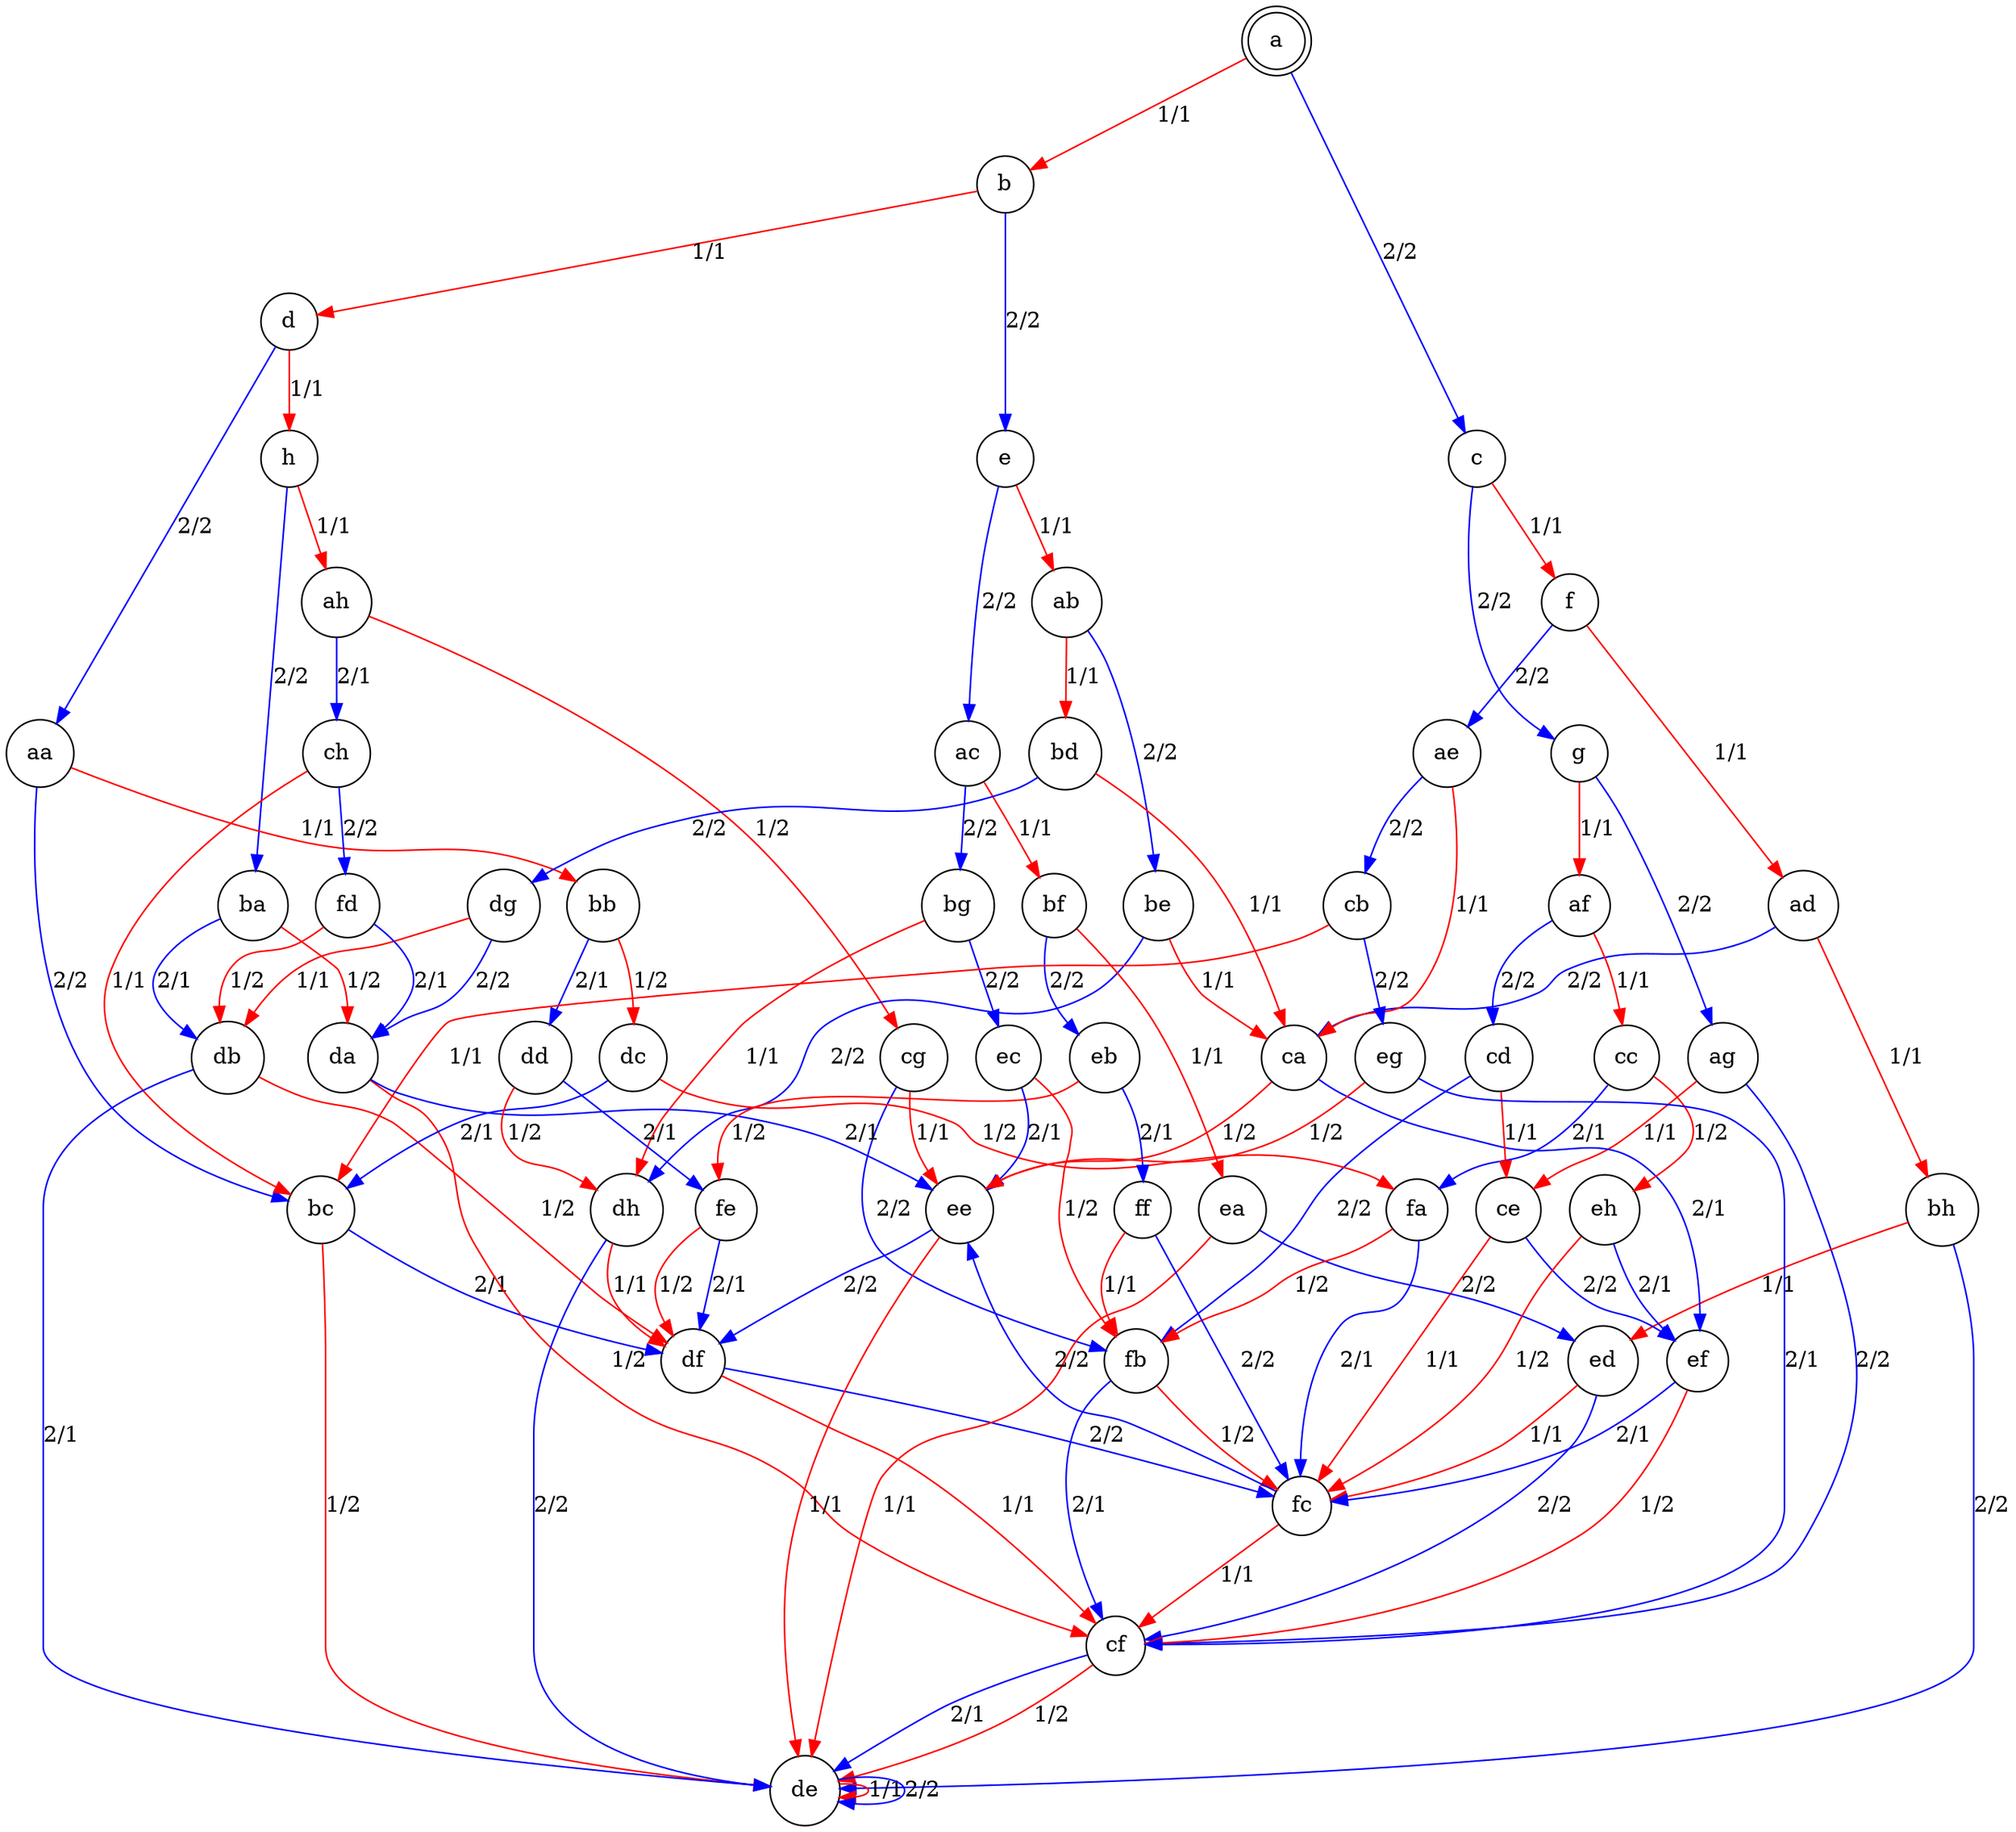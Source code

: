 digraph MealyMachine {
a [shape=doublecircle]
b [shape=circle]
c [shape=circle]
d [shape=circle]
e [shape=circle]
f [shape=circle]
g [shape=circle]
h [shape=circle]
aa [shape=circle]
ab [shape=circle]
ac [shape=circle]
ad [shape=circle]
ae [shape=circle]
af [shape=circle]
ag [shape=circle]
ah [shape=circle]
ba [shape=circle]
bb [shape=circle]
bc [shape=circle]
bd [shape=circle]
be [shape=circle]
bf [shape=circle]
bg [shape=circle]
bh [shape=circle]
ca [shape=circle]
cb [shape=circle]
cc [shape=circle]
cd [shape=circle]
ce [shape=circle]
cf [shape=circle]
cg [shape=circle]
ch [shape=circle]
da [shape=circle]
db [shape=circle]
dc [shape=circle]
dd [shape=circle]
de [shape=circle]
df [shape=circle]
dg [shape=circle]
dh [shape=circle]
ea [shape=circle]
eb [shape=circle]
ec [shape=circle]
ed [shape=circle]
ee [shape=circle]
ef [shape=circle]
eg [shape=circle]
eh [shape=circle]
fa [shape=circle]
fb [shape=circle]
fc [shape=circle]
fd [shape=circle]
fe [shape=circle]
ff [shape=circle]
  a -> b [label="1/1",color=red];
  a -> c [label="2/2",color=blue];
  b -> d [label="1/1",color=red];
  b -> e [label="2/2",color=blue];
  c -> f [label="1/1",color=red];
  c -> g [label="2/2",color=blue];
  d -> h [label="1/1",color=red];
  d -> aa [label="2/2",color=blue];
  e -> ab [label="1/1",color=red];
  e -> ac [label="2/2",color=blue];
  f -> ad [label="1/1",color=red];
  f -> ae [label="2/2",color=blue];
  g -> af [label="1/1",color=red];
  g -> ag [label="2/2",color=blue];
  h -> ah [label="1/1",color=red];
  h -> ba [label="2/2",color=blue];
  aa -> bb [label="1/1",color=red];
  aa -> bc [label="2/2",color=blue];
  ab -> bd [label="1/1",color=red];
  ab -> be [label="2/2",color=blue];
  ac -> bf [label="1/1",color=red];
  ac -> bg [label="2/2",color=blue];
  ad -> bh [label="1/1",color=red];
  ad -> ca [label="2/2",color=blue];
  ae -> ca [label="1/1",color=red];
  ae -> cb [label="2/2",color=blue];
  af -> cc [label="1/1",color=red];
  af -> cd [label="2/2",color=blue];
  ag -> ce [label="1/1",color=red];
  ag -> cf [label="2/2",color=blue];
  ah -> cg [label="1/2",color=red];
  ah -> ch [label="2/1",color=blue];
  ba -> da [label="1/2",color=red];
  ba -> db [label="2/1",color=blue];
  bb -> dc [label="1/2",color=red];
  bb -> dd [label="2/1",color=blue];
  bc -> de [label="1/2",color=red];
  bc -> df [label="2/1",color=blue];
  bd -> ca [label="1/1",color=red];
  bd -> dg [label="2/2",color=blue];
  be -> ca [label="1/1",color=red];
  be -> dh [label="2/2",color=blue];
  bf -> ea [label="1/1",color=red];
  bf -> eb [label="2/2",color=blue];
  bg -> dh [label="1/1",color=red];
  bg -> ec [label="2/2",color=blue];
  bh -> ed [label="1/1",color=red];
  bh -> de [label="2/2",color=blue];
  ca -> ee [label="1/2",color=red];
  ca -> ef [label="2/1",color=blue];
  cb -> bc [label="1/1",color=red];
  cb -> eg [label="2/2",color=blue];
  cc -> eh [label="1/2",color=red];
  cc -> fa [label="2/1",color=blue];
  cd -> ce [label="1/1",color=red];
  cd -> fb [label="2/2",color=blue];
  ce -> fc [label="1/1",color=red];
  ce -> ef [label="2/2",color=blue];
  cf -> de [label="1/2",color=red];
  cf -> de [label="2/1",color=blue];
  cg -> ee [label="1/1",color=red];
  cg -> fb [label="2/2",color=blue];
  ch -> bc [label="1/1",color=red];
  ch -> fd [label="2/2",color=blue];
  da -> cf [label="1/2",color=red];
  da -> ee [label="2/1",color=blue];
  db -> df [label="1/2",color=red];
  db -> de [label="2/1",color=blue];
  dc -> fa [label="1/2",color=red];
  dc -> bc [label="2/1",color=blue];
  dd -> dh [label="1/2",color=red];
  dd -> fe [label="2/1",color=blue];
  de -> de [label="1/1",color=red];
  de -> de [label="2/2",color=blue];
  df -> cf [label="1/1",color=red];
  df -> fc [label="2/2",color=blue];
  dg -> db [label="1/1",color=red];
  dg -> da [label="2/2",color=blue];
  dh -> df [label="1/1",color=red];
  dh -> de [label="2/2",color=blue];
  ea -> de [label="1/1",color=red];
  ea -> ed [label="2/2",color=blue];
  eb -> fe [label="1/2",color=red];
  eb -> ff [label="2/1",color=blue];
  ec -> fb [label="1/2",color=red];
  ec -> ee [label="2/1",color=blue];
  ed -> fc [label="1/1",color=red];
  ed -> cf [label="2/2",color=blue];
  ee -> de [label="1/1",color=red];
  ee -> df [label="2/2",color=blue];
  ef -> cf [label="1/2",color=red];
  ef -> fc [label="2/1",color=blue];
  eg -> ee [label="1/2",color=red];
  eg -> cf [label="2/1",color=blue];
  eh -> fc [label="1/2",color=red];
  eh -> ef [label="2/1",color=blue];
  fa -> fb [label="1/2",color=red];
  fa -> fc [label="2/1",color=blue];
  fb -> fc [label="1/2",color=red];
  fb -> cf [label="2/1",color=blue];
  fc -> cf [label="1/1",color=red];
  fc -> ee [label="2/2",color=blue];
  fd -> db [label="1/2",color=red];
  fd -> da [label="2/1",color=blue];
  fe -> df [label="1/2",color=red];
  fe -> df [label="2/1",color=blue];
  ff -> fb [label="1/1",color=red];
  ff -> fc [label="2/2",color=blue];
}
